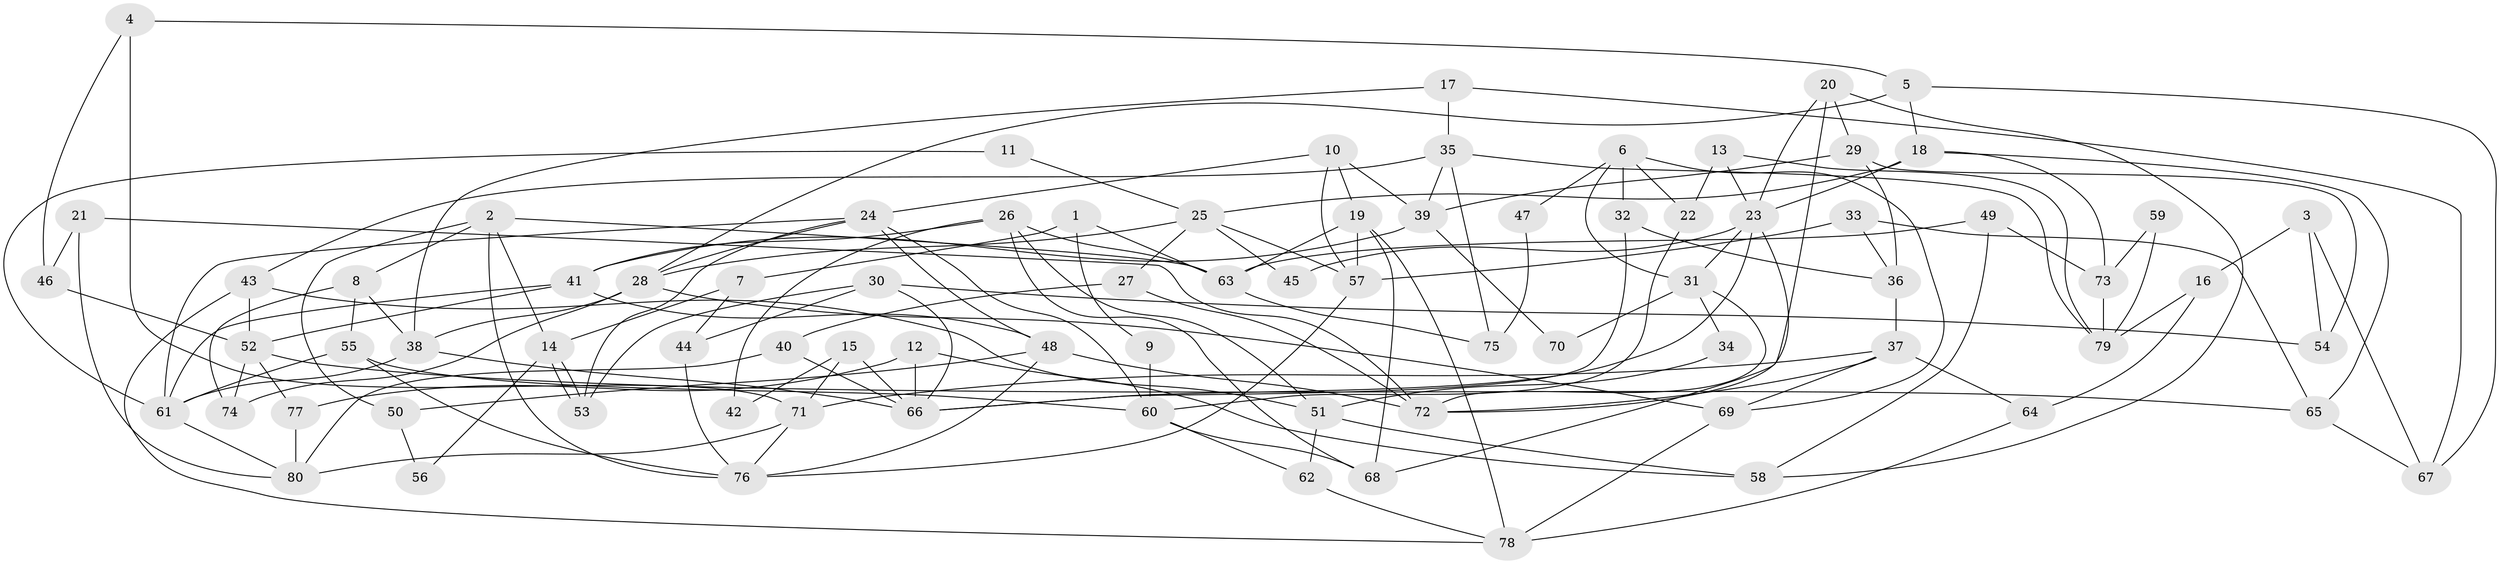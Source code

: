 // coarse degree distribution, {4: 0.16, 9: 0.04, 6: 0.18, 2: 0.1, 8: 0.08, 3: 0.18, 5: 0.14, 7: 0.08, 10: 0.04}
// Generated by graph-tools (version 1.1) at 2025/52/02/27/25 19:52:05]
// undirected, 80 vertices, 160 edges
graph export_dot {
graph [start="1"]
  node [color=gray90,style=filled];
  1;
  2;
  3;
  4;
  5;
  6;
  7;
  8;
  9;
  10;
  11;
  12;
  13;
  14;
  15;
  16;
  17;
  18;
  19;
  20;
  21;
  22;
  23;
  24;
  25;
  26;
  27;
  28;
  29;
  30;
  31;
  32;
  33;
  34;
  35;
  36;
  37;
  38;
  39;
  40;
  41;
  42;
  43;
  44;
  45;
  46;
  47;
  48;
  49;
  50;
  51;
  52;
  53;
  54;
  55;
  56;
  57;
  58;
  59;
  60;
  61;
  62;
  63;
  64;
  65;
  66;
  67;
  68;
  69;
  70;
  71;
  72;
  73;
  74;
  75;
  76;
  77;
  78;
  79;
  80;
  1 -- 63;
  1 -- 7;
  1 -- 9;
  2 -- 8;
  2 -- 63;
  2 -- 14;
  2 -- 50;
  2 -- 76;
  3 -- 54;
  3 -- 67;
  3 -- 16;
  4 -- 5;
  4 -- 46;
  4 -- 71;
  5 -- 18;
  5 -- 28;
  5 -- 67;
  6 -- 32;
  6 -- 31;
  6 -- 22;
  6 -- 47;
  6 -- 69;
  7 -- 44;
  7 -- 14;
  8 -- 38;
  8 -- 55;
  8 -- 74;
  9 -- 60;
  10 -- 19;
  10 -- 24;
  10 -- 39;
  10 -- 57;
  11 -- 61;
  11 -- 25;
  12 -- 66;
  12 -- 77;
  12 -- 58;
  13 -- 22;
  13 -- 23;
  13 -- 79;
  14 -- 53;
  14 -- 53;
  14 -- 56;
  15 -- 66;
  15 -- 71;
  15 -- 42;
  16 -- 79;
  16 -- 64;
  17 -- 35;
  17 -- 38;
  17 -- 67;
  18 -- 25;
  18 -- 65;
  18 -- 23;
  18 -- 73;
  19 -- 68;
  19 -- 78;
  19 -- 57;
  19 -- 63;
  20 -- 29;
  20 -- 23;
  20 -- 58;
  20 -- 72;
  21 -- 80;
  21 -- 72;
  21 -- 46;
  22 -- 60;
  23 -- 68;
  23 -- 31;
  23 -- 45;
  23 -- 66;
  24 -- 28;
  24 -- 48;
  24 -- 53;
  24 -- 60;
  24 -- 61;
  25 -- 57;
  25 -- 27;
  25 -- 28;
  25 -- 45;
  26 -- 51;
  26 -- 41;
  26 -- 42;
  26 -- 63;
  26 -- 68;
  27 -- 72;
  27 -- 40;
  28 -- 69;
  28 -- 38;
  28 -- 74;
  29 -- 39;
  29 -- 36;
  29 -- 54;
  30 -- 53;
  30 -- 66;
  30 -- 44;
  30 -- 54;
  31 -- 72;
  31 -- 34;
  31 -- 70;
  32 -- 36;
  32 -- 66;
  33 -- 65;
  33 -- 57;
  33 -- 36;
  34 -- 51;
  35 -- 39;
  35 -- 79;
  35 -- 43;
  35 -- 75;
  36 -- 37;
  37 -- 69;
  37 -- 71;
  37 -- 64;
  37 -- 72;
  38 -- 61;
  38 -- 66;
  39 -- 41;
  39 -- 70;
  40 -- 66;
  40 -- 80;
  41 -- 48;
  41 -- 52;
  41 -- 61;
  43 -- 78;
  43 -- 51;
  43 -- 52;
  44 -- 76;
  46 -- 52;
  47 -- 75;
  48 -- 76;
  48 -- 72;
  48 -- 50;
  49 -- 63;
  49 -- 58;
  49 -- 73;
  50 -- 56;
  51 -- 58;
  51 -- 62;
  52 -- 74;
  52 -- 65;
  52 -- 77;
  55 -- 61;
  55 -- 76;
  55 -- 60;
  57 -- 76;
  59 -- 73;
  59 -- 79;
  60 -- 62;
  60 -- 68;
  61 -- 80;
  62 -- 78;
  63 -- 75;
  64 -- 78;
  65 -- 67;
  69 -- 78;
  71 -- 76;
  71 -- 80;
  73 -- 79;
  77 -- 80;
}
